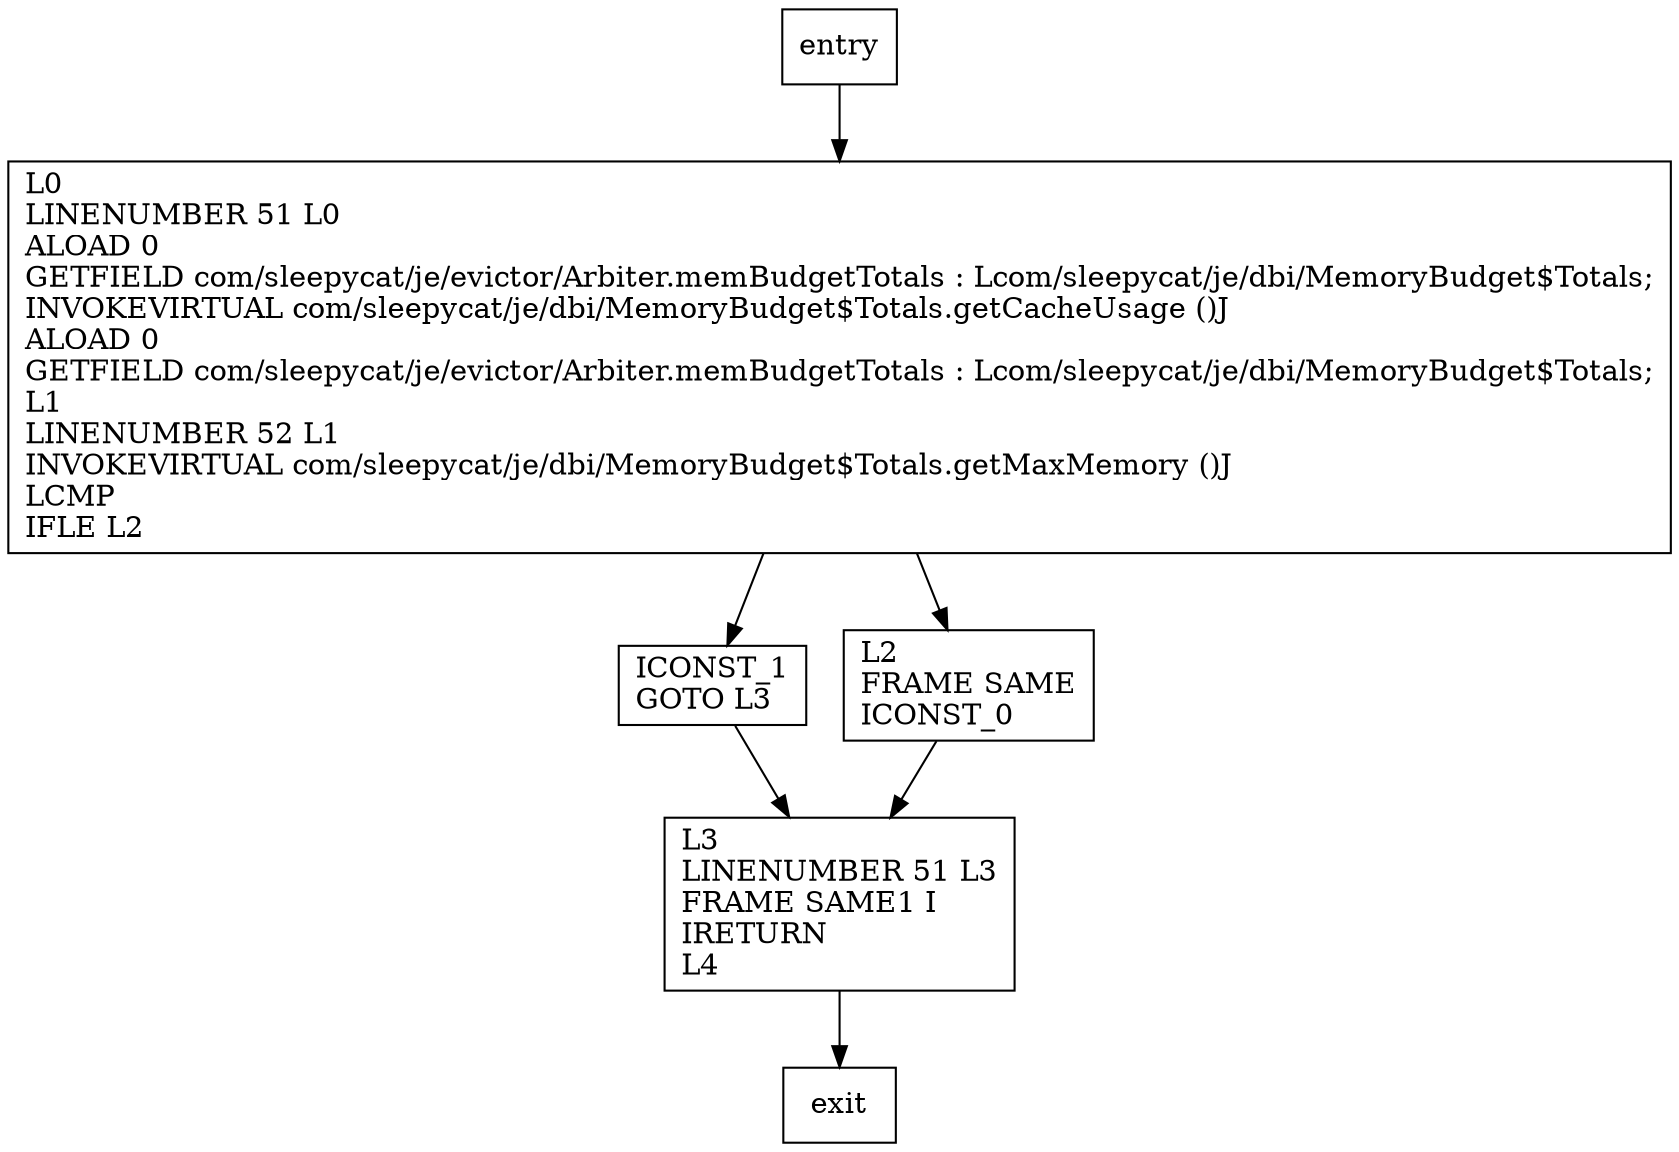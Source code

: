 digraph isOverBudget {
node [shape=record];
428036930 [label="ICONST_1\lGOTO L3\l"];
1437379910 [label="L3\lLINENUMBER 51 L3\lFRAME SAME1 I\lIRETURN\lL4\l"];
1970982612 [label="L2\lFRAME SAME\lICONST_0\l"];
1869160669 [label="L0\lLINENUMBER 51 L0\lALOAD 0\lGETFIELD com/sleepycat/je/evictor/Arbiter.memBudgetTotals : Lcom/sleepycat/je/dbi/MemoryBudget$Totals;\lINVOKEVIRTUAL com/sleepycat/je/dbi/MemoryBudget$Totals.getCacheUsage ()J\lALOAD 0\lGETFIELD com/sleepycat/je/evictor/Arbiter.memBudgetTotals : Lcom/sleepycat/je/dbi/MemoryBudget$Totals;\lL1\lLINENUMBER 52 L1\lINVOKEVIRTUAL com/sleepycat/je/dbi/MemoryBudget$Totals.getMaxMemory ()J\lLCMP\lIFLE L2\l"];
entry;
exit;
entry -> 1869160669;
428036930 -> 1437379910;
1437379910 -> exit;
1970982612 -> 1437379910;
1869160669 -> 428036930;
1869160669 -> 1970982612;
}
